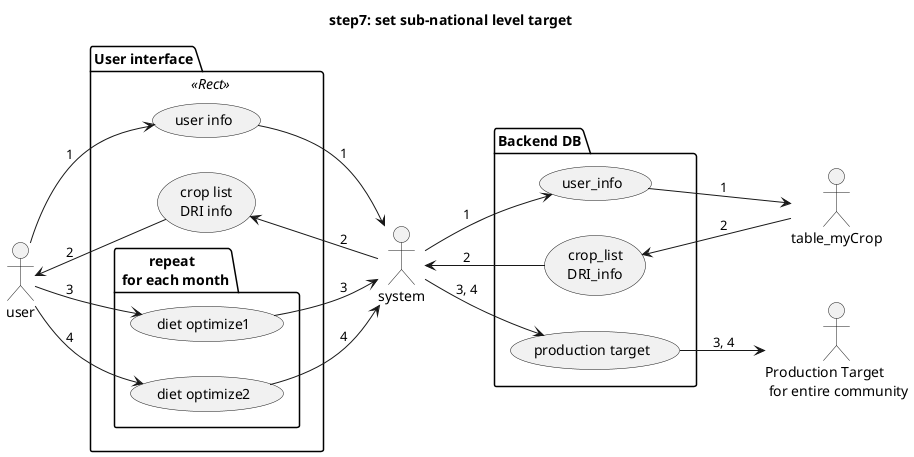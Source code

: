 @startuml
left to right direction

title step7: set sub-national level target

actor :user: as user
actor :system: as admin
actor :table_myCrop: as table1
actor :Production Target \n for entire community: as table3

  package "User interface" <<Rect>> {
      user --> (user info):"1"
      (user info) --> admin:"1"
      user <-- (crop list\nDRI info):"2"
      (crop list\nDRI info) <-- admin:"2"
      package "repeat \n for each month"{
      user --> (diet optimize1):"3"
      (diet optimize1) --> admin:"3"
      user --> (diet optimize2):"4"
      (diet optimize2) --> admin:"4"
    }
  }

  package "Backend DB" {
    admin --> (user_info):"1"
    (user_info) --> table1:"1"
    (crop_list\nDRI_info) <-- table1:"2"
    admin <-- (crop_list\nDRI_info):"2"
    admin --> (production target):"3, 4"
    (production target) --> table3:"3, 4"
  }


@enduml

